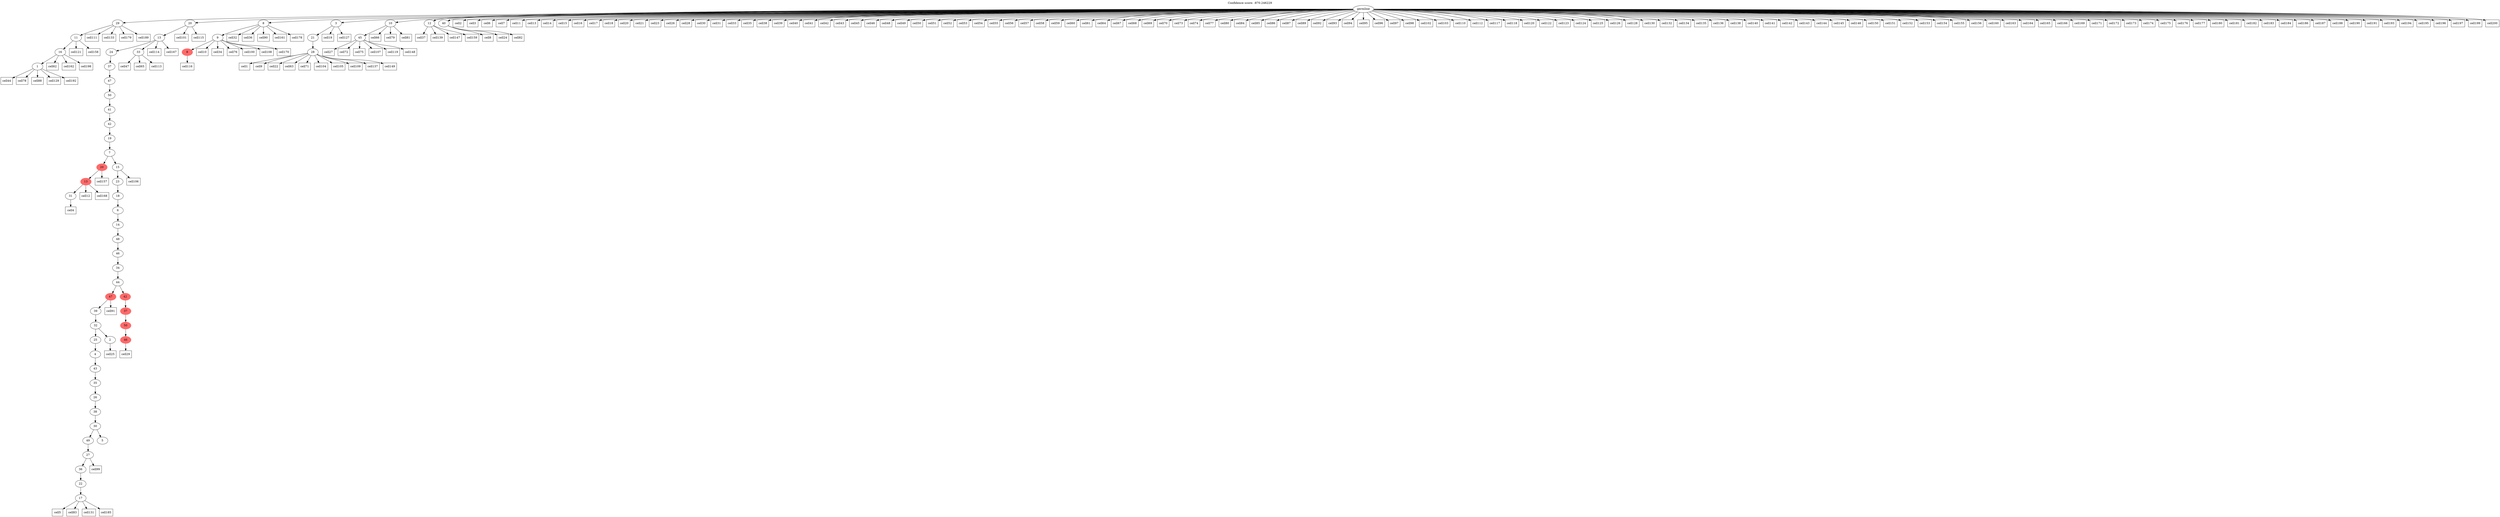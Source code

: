digraph g {
	"57" -> "58";
	"58" [label="1"];
	"56" -> "57";
	"57" [label="16"];
	"55" -> "56";
	"56" [label="11"];
	"52" -> "53";
	"53" [label="31"];
	"51" -> "52";
	"52" [color=indianred1, style=filled, label="13"];
	"47" -> "48";
	"48" [label="17"];
	"46" -> "47";
	"47" [label="22"];
	"45" -> "46";
	"46" [label="36"];
	"44" -> "45";
	"45" [label="27"];
	"43" -> "44";
	"44" [label="49"];
	"43" -> "49";
	"49" [label="5"];
	"42" -> "43";
	"43" [label="30"];
	"41" -> "42";
	"42" [label="38"];
	"40" -> "41";
	"41" [label="26"];
	"39" -> "40";
	"40" [label="35"];
	"38" -> "39";
	"39" [label="43"];
	"37" -> "38";
	"38" [label="4"];
	"36" -> "37";
	"37" [label="25"];
	"36" -> "50";
	"50" [label="2"];
	"35" -> "36";
	"36" [label="32"];
	"34" -> "35";
	"35" [label="39"];
	"32" -> "33";
	"33" [color=indianred1, style=filled, label="46"];
	"31" -> "32";
	"32" [color=indianred1, style=filled, label="50"];
	"30" -> "31";
	"31" [color=indianred1, style=filled, label="37"];
	"29" -> "30";
	"30" [color=indianred1, style=filled, label="42"];
	"29" -> "34";
	"34" [color=indianred1, style=filled, label="47"];
	"28" -> "29";
	"29" [label="44"];
	"27" -> "28";
	"28" [label="34"];
	"26" -> "27";
	"27" [label="46"];
	"25" -> "26";
	"26" [label="48"];
	"24" -> "25";
	"25" [label="14"];
	"23" -> "24";
	"24" [label="6"];
	"22" -> "23";
	"23" [label="18"];
	"21" -> "22";
	"22" [label="23"];
	"20" -> "21";
	"21" [label="15"];
	"20" -> "51";
	"51" [color=indianred1, style=filled, label="20"];
	"19" -> "20";
	"20" [label="7"];
	"18" -> "19";
	"19" [label="19"];
	"17" -> "18";
	"18" [label="42"];
	"16" -> "17";
	"17" [label="41"];
	"15" -> "16";
	"16" [label="50"];
	"14" -> "15";
	"15" [label="47"];
	"13" -> "14";
	"14" [label="37"];
	"12" -> "13";
	"13" [label="24"];
	"12" -> "54";
	"54" [label="33"];
	"11" -> "12";
	"12" [label="13"];
	"9" -> "10";
	"10" [color=indianred1, style=filled, label="8"];
	"8" -> "9";
	"9" [label="9"];
	"5" -> "6";
	"6" [label="28"];
	"4" -> "5";
	"5" [label="21"];
	"2" -> "3";
	"3" [label="45"];
	"0" -> "1";
	"1" [label="12"];
	"0" -> "2";
	"2" [label="10"];
	"0" -> "4";
	"4" [label="3"];
	"0" -> "7";
	"7" [label="40"];
	"0" -> "8";
	"8" [label="8"];
	"0" -> "11";
	"11" [label="20"];
	"0" -> "55";
	"55" [label="29"];
	"0" [label="germline"];
	"6" -> "cell1";
	"cell1" [shape=box];
	"0" -> "cell2";
	"cell2" [shape=box];
	"0" -> "cell3";
	"cell3" [shape=box];
	"53" -> "cell4";
	"cell4" [shape=box];
	"48" -> "cell5";
	"cell5" [shape=box];
	"0" -> "cell6";
	"cell6" [shape=box];
	"0" -> "cell7";
	"cell7" [shape=box];
	"7" -> "cell8";
	"cell8" [shape=box];
	"6" -> "cell9";
	"cell9" [shape=box];
	"9" -> "cell10";
	"cell10" [shape=box];
	"0" -> "cell11";
	"cell11" [shape=box];
	"52" -> "cell12";
	"cell12" [shape=box];
	"0" -> "cell13";
	"cell13" [shape=box];
	"0" -> "cell14";
	"cell14" [shape=box];
	"0" -> "cell15";
	"cell15" [shape=box];
	"0" -> "cell16";
	"cell16" [shape=box];
	"0" -> "cell17";
	"cell17" [shape=box];
	"0" -> "cell18";
	"cell18" [shape=box];
	"4" -> "cell19";
	"cell19" [shape=box];
	"0" -> "cell20";
	"cell20" [shape=box];
	"0" -> "cell21";
	"cell21" [shape=box];
	"6" -> "cell22";
	"cell22" [shape=box];
	"0" -> "cell23";
	"cell23" [shape=box];
	"7" -> "cell24";
	"cell24" [shape=box];
	"50" -> "cell25";
	"cell25" [shape=box];
	"0" -> "cell26";
	"cell26" [shape=box];
	"3" -> "cell27";
	"cell27" [shape=box];
	"0" -> "cell28";
	"cell28" [shape=box];
	"33" -> "cell29";
	"cell29" [shape=box];
	"0" -> "cell30";
	"cell30" [shape=box];
	"0" -> "cell31";
	"cell31" [shape=box];
	"8" -> "cell32";
	"cell32" [shape=box];
	"0" -> "cell33";
	"cell33" [shape=box];
	"9" -> "cell34";
	"cell34" [shape=box];
	"0" -> "cell35";
	"cell35" [shape=box];
	"8" -> "cell36";
	"cell36" [shape=box];
	"1" -> "cell37";
	"cell37" [shape=box];
	"0" -> "cell38";
	"cell38" [shape=box];
	"0" -> "cell39";
	"cell39" [shape=box];
	"0" -> "cell40";
	"cell40" [shape=box];
	"0" -> "cell41";
	"cell41" [shape=box];
	"0" -> "cell42";
	"cell42" [shape=box];
	"0" -> "cell43";
	"cell43" [shape=box];
	"58" -> "cell44";
	"cell44" [shape=box];
	"0" -> "cell45";
	"cell45" [shape=box];
	"0" -> "cell46";
	"cell46" [shape=box];
	"54" -> "cell47";
	"cell47" [shape=box];
	"0" -> "cell48";
	"cell48" [shape=box];
	"0" -> "cell49";
	"cell49" [shape=box];
	"0" -> "cell50";
	"cell50" [shape=box];
	"0" -> "cell51";
	"cell51" [shape=box];
	"0" -> "cell52";
	"cell52" [shape=box];
	"0" -> "cell53";
	"cell53" [shape=box];
	"0" -> "cell54";
	"cell54" [shape=box];
	"0" -> "cell55";
	"cell55" [shape=box];
	"0" -> "cell56";
	"cell56" [shape=box];
	"0" -> "cell57";
	"cell57" [shape=box];
	"0" -> "cell58";
	"cell58" [shape=box];
	"0" -> "cell59";
	"cell59" [shape=box];
	"0" -> "cell60";
	"cell60" [shape=box];
	"0" -> "cell61";
	"cell61" [shape=box];
	"57" -> "cell62";
	"cell62" [shape=box];
	"6" -> "cell63";
	"cell63" [shape=box];
	"0" -> "cell64";
	"cell64" [shape=box];
	"54" -> "cell65";
	"cell65" [shape=box];
	"2" -> "cell66";
	"cell66" [shape=box];
	"0" -> "cell67";
	"cell67" [shape=box];
	"0" -> "cell68";
	"cell68" [shape=box];
	"0" -> "cell69";
	"cell69" [shape=box];
	"0" -> "cell70";
	"cell70" [shape=box];
	"6" -> "cell71";
	"cell71" [shape=box];
	"3" -> "cell72";
	"cell72" [shape=box];
	"0" -> "cell73";
	"cell73" [shape=box];
	"0" -> "cell74";
	"cell74" [shape=box];
	"3" -> "cell75";
	"cell75" [shape=box];
	"9" -> "cell76";
	"cell76" [shape=box];
	"0" -> "cell77";
	"cell77" [shape=box];
	"58" -> "cell78";
	"cell78" [shape=box];
	"2" -> "cell79";
	"cell79" [shape=box];
	"0" -> "cell80";
	"cell80" [shape=box];
	"2" -> "cell81";
	"cell81" [shape=box];
	"7" -> "cell82";
	"cell82" [shape=box];
	"48" -> "cell83";
	"cell83" [shape=box];
	"0" -> "cell84";
	"cell84" [shape=box];
	"0" -> "cell85";
	"cell85" [shape=box];
	"0" -> "cell86";
	"cell86" [shape=box];
	"0" -> "cell87";
	"cell87" [shape=box];
	"58" -> "cell88";
	"cell88" [shape=box];
	"0" -> "cell89";
	"cell89" [shape=box];
	"8" -> "cell90";
	"cell90" [shape=box];
	"34" -> "cell91";
	"cell91" [shape=box];
	"0" -> "cell92";
	"cell92" [shape=box];
	"0" -> "cell93";
	"cell93" [shape=box];
	"0" -> "cell94";
	"cell94" [shape=box];
	"0" -> "cell95";
	"cell95" [shape=box];
	"0" -> "cell96";
	"cell96" [shape=box];
	"0" -> "cell97";
	"cell97" [shape=box];
	"0" -> "cell98";
	"cell98" [shape=box];
	"45" -> "cell99";
	"cell99" [shape=box];
	"9" -> "cell100";
	"cell100" [shape=box];
	"11" -> "cell101";
	"cell101" [shape=box];
	"0" -> "cell102";
	"cell102" [shape=box];
	"0" -> "cell103";
	"cell103" [shape=box];
	"6" -> "cell104";
	"cell104" [shape=box];
	"6" -> "cell105";
	"cell105" [shape=box];
	"21" -> "cell106";
	"cell106" [shape=box];
	"3" -> "cell107";
	"cell107" [shape=box];
	"9" -> "cell108";
	"cell108" [shape=box];
	"6" -> "cell109";
	"cell109" [shape=box];
	"0" -> "cell110";
	"cell110" [shape=box];
	"55" -> "cell111";
	"cell111" [shape=box];
	"0" -> "cell112";
	"cell112" [shape=box];
	"54" -> "cell113";
	"cell113" [shape=box];
	"12" -> "cell114";
	"cell114" [shape=box];
	"11" -> "cell115";
	"cell115" [shape=box];
	"10" -> "cell116";
	"cell116" [shape=box];
	"0" -> "cell117";
	"cell117" [shape=box];
	"0" -> "cell118";
	"cell118" [shape=box];
	"3" -> "cell119";
	"cell119" [shape=box];
	"0" -> "cell120";
	"cell120" [shape=box];
	"56" -> "cell121";
	"cell121" [shape=box];
	"0" -> "cell122";
	"cell122" [shape=box];
	"0" -> "cell123";
	"cell123" [shape=box];
	"0" -> "cell124";
	"cell124" [shape=box];
	"0" -> "cell125";
	"cell125" [shape=box];
	"0" -> "cell126";
	"cell126" [shape=box];
	"4" -> "cell127";
	"cell127" [shape=box];
	"0" -> "cell128";
	"cell128" [shape=box];
	"58" -> "cell129";
	"cell129" [shape=box];
	"0" -> "cell130";
	"cell130" [shape=box];
	"48" -> "cell131";
	"cell131" [shape=box];
	"0" -> "cell132";
	"cell132" [shape=box];
	"55" -> "cell133";
	"cell133" [shape=box];
	"0" -> "cell134";
	"cell134" [shape=box];
	"0" -> "cell135";
	"cell135" [shape=box];
	"0" -> "cell136";
	"cell136" [shape=box];
	"6" -> "cell137";
	"cell137" [shape=box];
	"0" -> "cell138";
	"cell138" [shape=box];
	"1" -> "cell139";
	"cell139" [shape=box];
	"0" -> "cell140";
	"cell140" [shape=box];
	"0" -> "cell141";
	"cell141" [shape=box];
	"0" -> "cell142";
	"cell142" [shape=box];
	"0" -> "cell143";
	"cell143" [shape=box];
	"0" -> "cell144";
	"cell144" [shape=box];
	"0" -> "cell145";
	"cell145" [shape=box];
	"0" -> "cell146";
	"cell146" [shape=box];
	"1" -> "cell147";
	"cell147" [shape=box];
	"3" -> "cell148";
	"cell148" [shape=box];
	"6" -> "cell149";
	"cell149" [shape=box];
	"0" -> "cell150";
	"cell150" [shape=box];
	"0" -> "cell151";
	"cell151" [shape=box];
	"0" -> "cell152";
	"cell152" [shape=box];
	"0" -> "cell153";
	"cell153" [shape=box];
	"0" -> "cell154";
	"cell154" [shape=box];
	"0" -> "cell155";
	"cell155" [shape=box];
	"0" -> "cell156";
	"cell156" [shape=box];
	"51" -> "cell157";
	"cell157" [shape=box];
	"56" -> "cell158";
	"cell158" [shape=box];
	"1" -> "cell159";
	"cell159" [shape=box];
	"0" -> "cell160";
	"cell160" [shape=box];
	"8" -> "cell161";
	"cell161" [shape=box];
	"57" -> "cell162";
	"cell162" [shape=box];
	"0" -> "cell163";
	"cell163" [shape=box];
	"0" -> "cell164";
	"cell164" [shape=box];
	"0" -> "cell165";
	"cell165" [shape=box];
	"0" -> "cell166";
	"cell166" [shape=box];
	"12" -> "cell167";
	"cell167" [shape=box];
	"52" -> "cell168";
	"cell168" [shape=box];
	"0" -> "cell169";
	"cell169" [shape=box];
	"9" -> "cell170";
	"cell170" [shape=box];
	"0" -> "cell171";
	"cell171" [shape=box];
	"0" -> "cell172";
	"cell172" [shape=box];
	"0" -> "cell173";
	"cell173" [shape=box];
	"0" -> "cell174";
	"cell174" [shape=box];
	"0" -> "cell175";
	"cell175" [shape=box];
	"0" -> "cell176";
	"cell176" [shape=box];
	"0" -> "cell177";
	"cell177" [shape=box];
	"8" -> "cell178";
	"cell178" [shape=box];
	"55" -> "cell179";
	"cell179" [shape=box];
	"0" -> "cell180";
	"cell180" [shape=box];
	"0" -> "cell181";
	"cell181" [shape=box];
	"0" -> "cell182";
	"cell182" [shape=box];
	"0" -> "cell183";
	"cell183" [shape=box];
	"0" -> "cell184";
	"cell184" [shape=box];
	"48" -> "cell185";
	"cell185" [shape=box];
	"0" -> "cell186";
	"cell186" [shape=box];
	"0" -> "cell187";
	"cell187" [shape=box];
	"0" -> "cell188";
	"cell188" [shape=box];
	"55" -> "cell189";
	"cell189" [shape=box];
	"0" -> "cell190";
	"cell190" [shape=box];
	"0" -> "cell191";
	"cell191" [shape=box];
	"58" -> "cell192";
	"cell192" [shape=box];
	"0" -> "cell193";
	"cell193" [shape=box];
	"0" -> "cell194";
	"cell194" [shape=box];
	"0" -> "cell195";
	"cell195" [shape=box];
	"0" -> "cell196";
	"cell196" [shape=box];
	"0" -> "cell197";
	"cell197" [shape=box];
	"57" -> "cell198";
	"cell198" [shape=box];
	"0" -> "cell199";
	"cell199" [shape=box];
	"0" -> "cell200";
	"cell200" [shape=box];
	labelloc="t";
	label="Confidence score: -870.246229";
}
